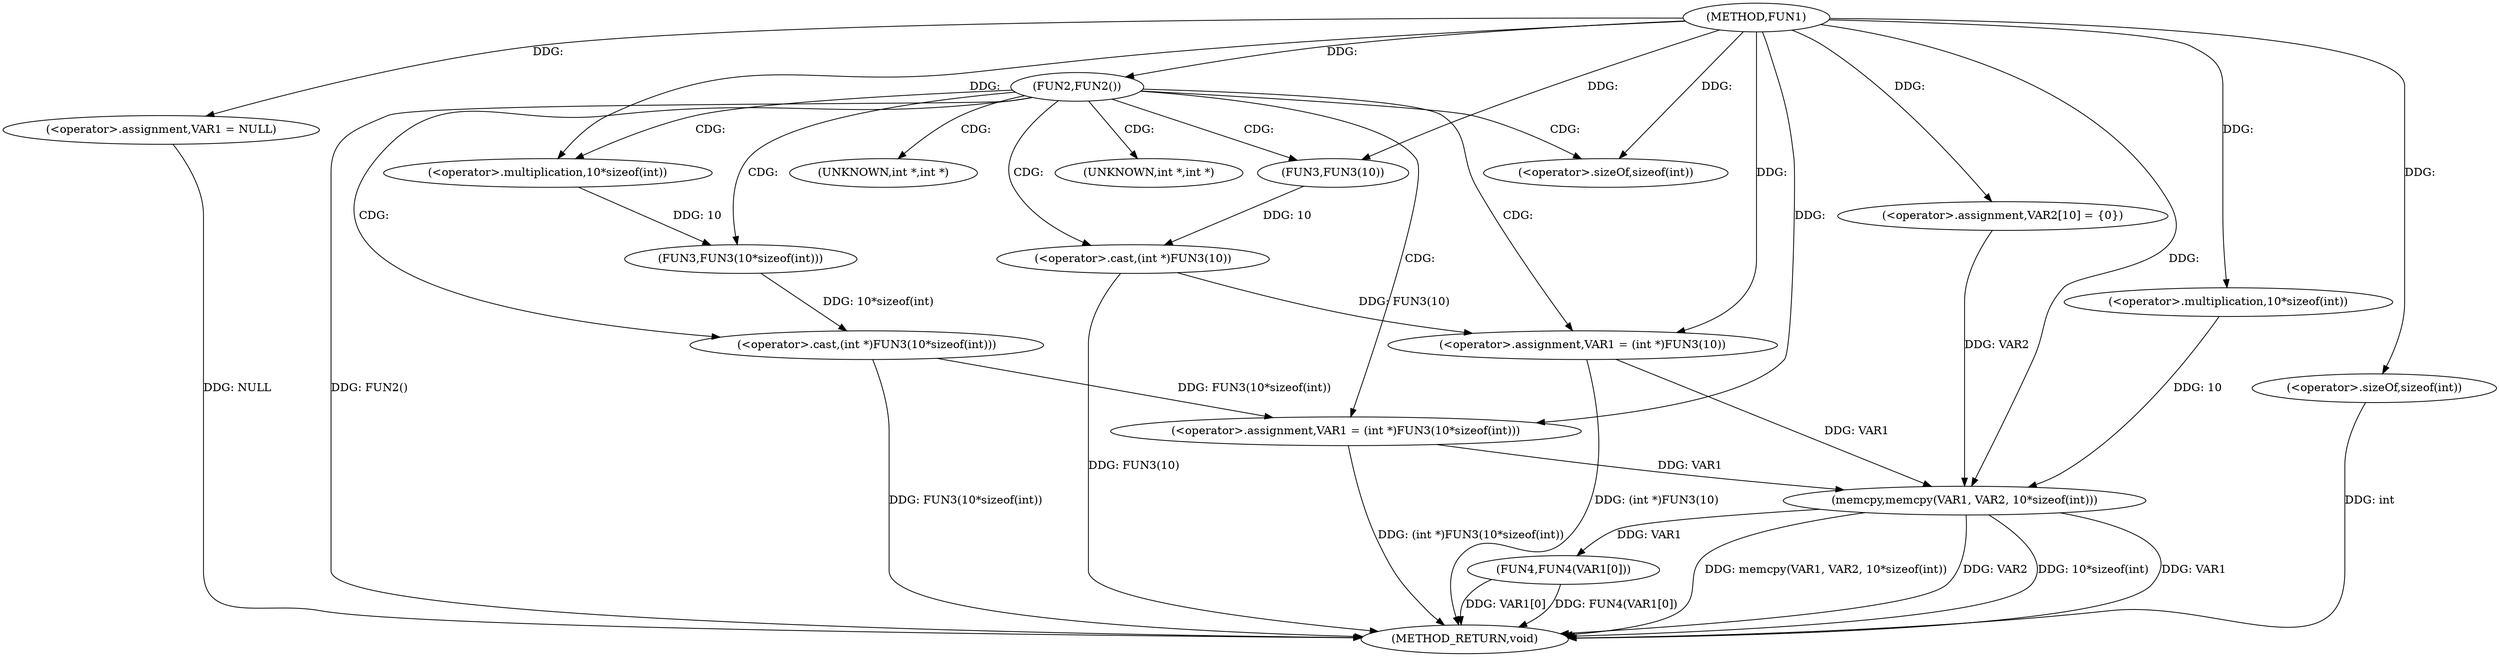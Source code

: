 digraph FUN1 {  
"1000100" [label = "(METHOD,FUN1)" ]
"1000141" [label = "(METHOD_RETURN,void)" ]
"1000103" [label = "(<operator>.assignment,VAR1 = NULL)" ]
"1000107" [label = "(FUN2,FUN2())" ]
"1000109" [label = "(<operator>.assignment,VAR1 = (int *)FUN3(10))" ]
"1000111" [label = "(<operator>.cast,(int *)FUN3(10))" ]
"1000113" [label = "(FUN3,FUN3(10))" ]
"1000117" [label = "(<operator>.assignment,VAR1 = (int *)FUN3(10*sizeof(int)))" ]
"1000119" [label = "(<operator>.cast,(int *)FUN3(10*sizeof(int)))" ]
"1000121" [label = "(FUN3,FUN3(10*sizeof(int)))" ]
"1000122" [label = "(<operator>.multiplication,10*sizeof(int))" ]
"1000124" [label = "(<operator>.sizeOf,sizeof(int))" ]
"1000128" [label = "(<operator>.assignment,VAR2[10] = {0})" ]
"1000130" [label = "(memcpy,memcpy(VAR1, VAR2, 10*sizeof(int)))" ]
"1000133" [label = "(<operator>.multiplication,10*sizeof(int))" ]
"1000135" [label = "(<operator>.sizeOf,sizeof(int))" ]
"1000137" [label = "(FUN4,FUN4(VAR1[0]))" ]
"1000112" [label = "(UNKNOWN,int *,int *)" ]
"1000120" [label = "(UNKNOWN,int *,int *)" ]
  "1000130" -> "1000141"  [ label = "DDG: memcpy(VAR1, VAR2, 10*sizeof(int))"] 
  "1000107" -> "1000141"  [ label = "DDG: FUN2()"] 
  "1000103" -> "1000141"  [ label = "DDG: NULL"] 
  "1000130" -> "1000141"  [ label = "DDG: VAR2"] 
  "1000119" -> "1000141"  [ label = "DDG: FUN3(10*sizeof(int))"] 
  "1000130" -> "1000141"  [ label = "DDG: 10*sizeof(int)"] 
  "1000135" -> "1000141"  [ label = "DDG: int"] 
  "1000117" -> "1000141"  [ label = "DDG: (int *)FUN3(10*sizeof(int))"] 
  "1000109" -> "1000141"  [ label = "DDG: (int *)FUN3(10)"] 
  "1000130" -> "1000141"  [ label = "DDG: VAR1"] 
  "1000111" -> "1000141"  [ label = "DDG: FUN3(10)"] 
  "1000137" -> "1000141"  [ label = "DDG: VAR1[0]"] 
  "1000137" -> "1000141"  [ label = "DDG: FUN4(VAR1[0])"] 
  "1000100" -> "1000103"  [ label = "DDG: "] 
  "1000100" -> "1000107"  [ label = "DDG: "] 
  "1000111" -> "1000109"  [ label = "DDG: FUN3(10)"] 
  "1000100" -> "1000109"  [ label = "DDG: "] 
  "1000113" -> "1000111"  [ label = "DDG: 10"] 
  "1000100" -> "1000113"  [ label = "DDG: "] 
  "1000119" -> "1000117"  [ label = "DDG: FUN3(10*sizeof(int))"] 
  "1000100" -> "1000117"  [ label = "DDG: "] 
  "1000121" -> "1000119"  [ label = "DDG: 10*sizeof(int)"] 
  "1000122" -> "1000121"  [ label = "DDG: 10"] 
  "1000100" -> "1000122"  [ label = "DDG: "] 
  "1000100" -> "1000124"  [ label = "DDG: "] 
  "1000100" -> "1000128"  [ label = "DDG: "] 
  "1000117" -> "1000130"  [ label = "DDG: VAR1"] 
  "1000109" -> "1000130"  [ label = "DDG: VAR1"] 
  "1000100" -> "1000130"  [ label = "DDG: "] 
  "1000128" -> "1000130"  [ label = "DDG: VAR2"] 
  "1000133" -> "1000130"  [ label = "DDG: 10"] 
  "1000100" -> "1000133"  [ label = "DDG: "] 
  "1000100" -> "1000135"  [ label = "DDG: "] 
  "1000130" -> "1000137"  [ label = "DDG: VAR1"] 
  "1000107" -> "1000109"  [ label = "CDG: "] 
  "1000107" -> "1000112"  [ label = "CDG: "] 
  "1000107" -> "1000121"  [ label = "CDG: "] 
  "1000107" -> "1000124"  [ label = "CDG: "] 
  "1000107" -> "1000119"  [ label = "CDG: "] 
  "1000107" -> "1000120"  [ label = "CDG: "] 
  "1000107" -> "1000117"  [ label = "CDG: "] 
  "1000107" -> "1000113"  [ label = "CDG: "] 
  "1000107" -> "1000111"  [ label = "CDG: "] 
  "1000107" -> "1000122"  [ label = "CDG: "] 
}

